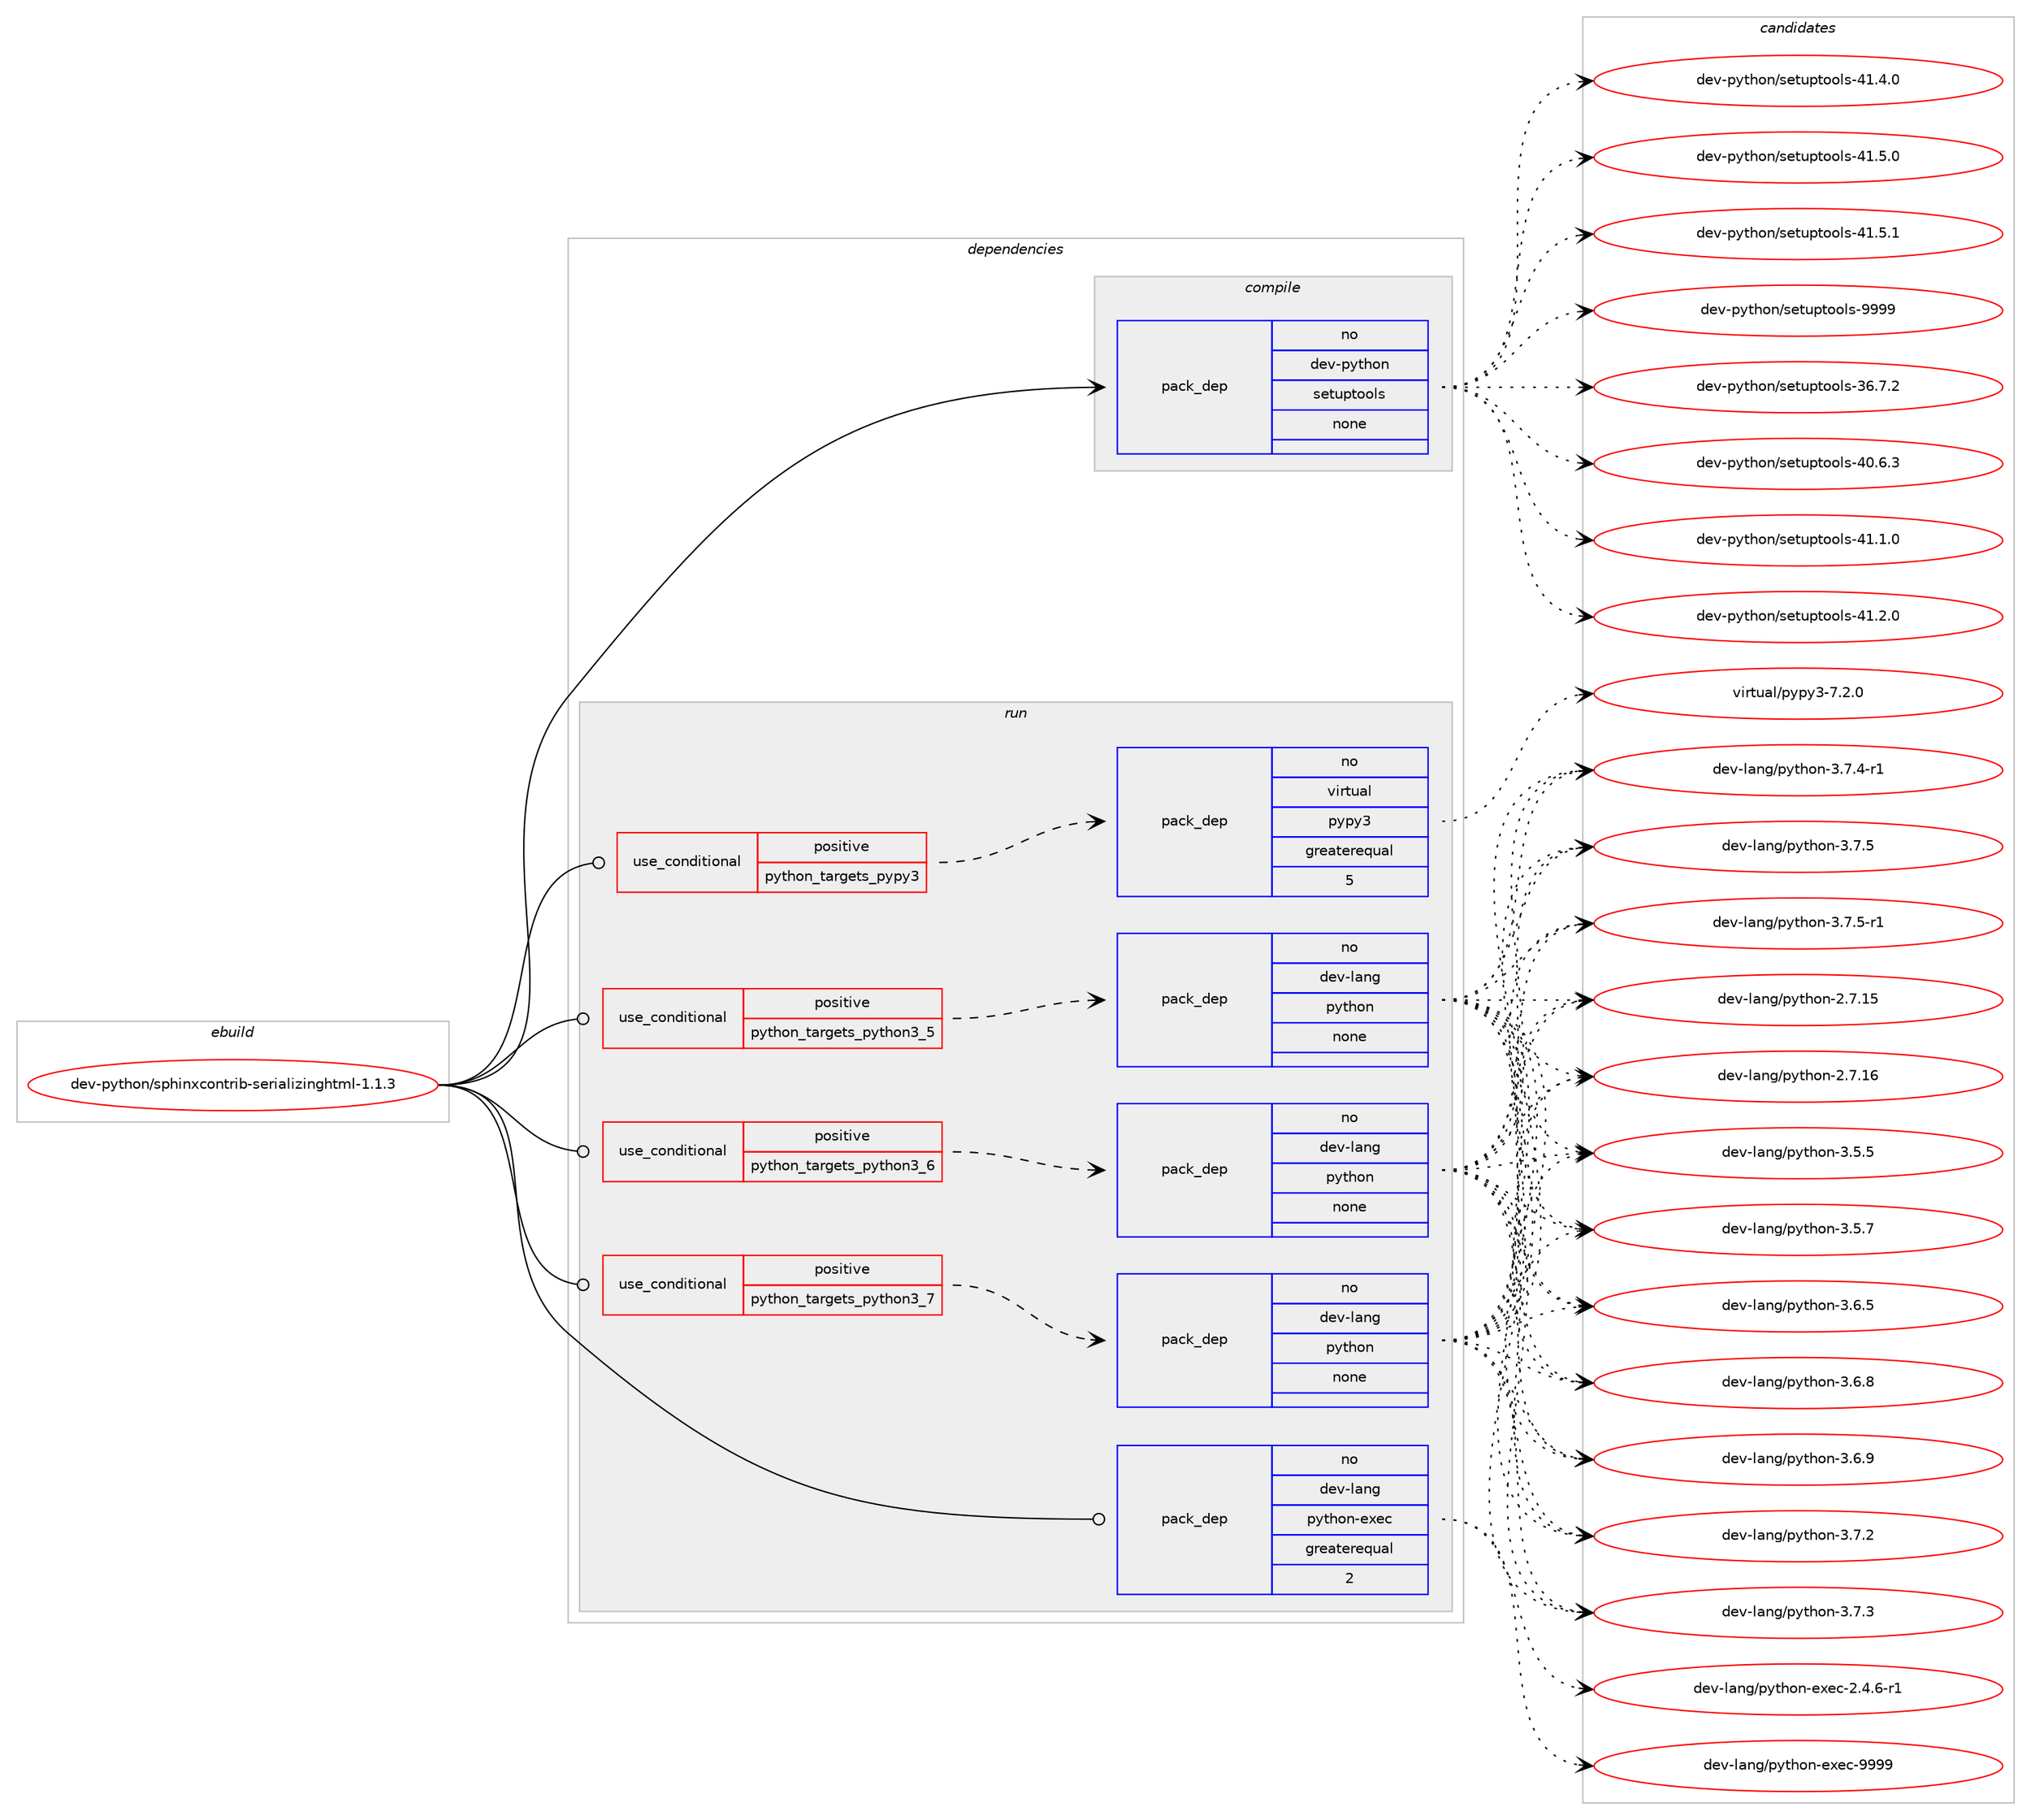 digraph prolog {

# *************
# Graph options
# *************

newrank=true;
concentrate=true;
compound=true;
graph [rankdir=LR,fontname=Helvetica,fontsize=10,ranksep=1.5];#, ranksep=2.5, nodesep=0.2];
edge  [arrowhead=vee];
node  [fontname=Helvetica,fontsize=10];

# **********
# The ebuild
# **********

subgraph cluster_leftcol {
color=gray;
rank=same;
label=<<i>ebuild</i>>;
id [label="dev-python/sphinxcontrib-serializinghtml-1.1.3", color=red, width=4, href="../dev-python/sphinxcontrib-serializinghtml-1.1.3.svg"];
}

# ****************
# The dependencies
# ****************

subgraph cluster_midcol {
color=gray;
label=<<i>dependencies</i>>;
subgraph cluster_compile {
fillcolor="#eeeeee";
style=filled;
label=<<i>compile</i>>;
subgraph pack476884 {
dependency638567 [label=<<TABLE BORDER="0" CELLBORDER="1" CELLSPACING="0" CELLPADDING="4" WIDTH="220"><TR><TD ROWSPAN="6" CELLPADDING="30">pack_dep</TD></TR><TR><TD WIDTH="110">no</TD></TR><TR><TD>dev-python</TD></TR><TR><TD>setuptools</TD></TR><TR><TD>none</TD></TR><TR><TD></TD></TR></TABLE>>, shape=none, color=blue];
}
id:e -> dependency638567:w [weight=20,style="solid",arrowhead="vee"];
}
subgraph cluster_compileandrun {
fillcolor="#eeeeee";
style=filled;
label=<<i>compile and run</i>>;
}
subgraph cluster_run {
fillcolor="#eeeeee";
style=filled;
label=<<i>run</i>>;
subgraph cond149802 {
dependency638568 [label=<<TABLE BORDER="0" CELLBORDER="1" CELLSPACING="0" CELLPADDING="4"><TR><TD ROWSPAN="3" CELLPADDING="10">use_conditional</TD></TR><TR><TD>positive</TD></TR><TR><TD>python_targets_pypy3</TD></TR></TABLE>>, shape=none, color=red];
subgraph pack476885 {
dependency638569 [label=<<TABLE BORDER="0" CELLBORDER="1" CELLSPACING="0" CELLPADDING="4" WIDTH="220"><TR><TD ROWSPAN="6" CELLPADDING="30">pack_dep</TD></TR><TR><TD WIDTH="110">no</TD></TR><TR><TD>virtual</TD></TR><TR><TD>pypy3</TD></TR><TR><TD>greaterequal</TD></TR><TR><TD>5</TD></TR></TABLE>>, shape=none, color=blue];
}
dependency638568:e -> dependency638569:w [weight=20,style="dashed",arrowhead="vee"];
}
id:e -> dependency638568:w [weight=20,style="solid",arrowhead="odot"];
subgraph cond149803 {
dependency638570 [label=<<TABLE BORDER="0" CELLBORDER="1" CELLSPACING="0" CELLPADDING="4"><TR><TD ROWSPAN="3" CELLPADDING="10">use_conditional</TD></TR><TR><TD>positive</TD></TR><TR><TD>python_targets_python3_5</TD></TR></TABLE>>, shape=none, color=red];
subgraph pack476886 {
dependency638571 [label=<<TABLE BORDER="0" CELLBORDER="1" CELLSPACING="0" CELLPADDING="4" WIDTH="220"><TR><TD ROWSPAN="6" CELLPADDING="30">pack_dep</TD></TR><TR><TD WIDTH="110">no</TD></TR><TR><TD>dev-lang</TD></TR><TR><TD>python</TD></TR><TR><TD>none</TD></TR><TR><TD></TD></TR></TABLE>>, shape=none, color=blue];
}
dependency638570:e -> dependency638571:w [weight=20,style="dashed",arrowhead="vee"];
}
id:e -> dependency638570:w [weight=20,style="solid",arrowhead="odot"];
subgraph cond149804 {
dependency638572 [label=<<TABLE BORDER="0" CELLBORDER="1" CELLSPACING="0" CELLPADDING="4"><TR><TD ROWSPAN="3" CELLPADDING="10">use_conditional</TD></TR><TR><TD>positive</TD></TR><TR><TD>python_targets_python3_6</TD></TR></TABLE>>, shape=none, color=red];
subgraph pack476887 {
dependency638573 [label=<<TABLE BORDER="0" CELLBORDER="1" CELLSPACING="0" CELLPADDING="4" WIDTH="220"><TR><TD ROWSPAN="6" CELLPADDING="30">pack_dep</TD></TR><TR><TD WIDTH="110">no</TD></TR><TR><TD>dev-lang</TD></TR><TR><TD>python</TD></TR><TR><TD>none</TD></TR><TR><TD></TD></TR></TABLE>>, shape=none, color=blue];
}
dependency638572:e -> dependency638573:w [weight=20,style="dashed",arrowhead="vee"];
}
id:e -> dependency638572:w [weight=20,style="solid",arrowhead="odot"];
subgraph cond149805 {
dependency638574 [label=<<TABLE BORDER="0" CELLBORDER="1" CELLSPACING="0" CELLPADDING="4"><TR><TD ROWSPAN="3" CELLPADDING="10">use_conditional</TD></TR><TR><TD>positive</TD></TR><TR><TD>python_targets_python3_7</TD></TR></TABLE>>, shape=none, color=red];
subgraph pack476888 {
dependency638575 [label=<<TABLE BORDER="0" CELLBORDER="1" CELLSPACING="0" CELLPADDING="4" WIDTH="220"><TR><TD ROWSPAN="6" CELLPADDING="30">pack_dep</TD></TR><TR><TD WIDTH="110">no</TD></TR><TR><TD>dev-lang</TD></TR><TR><TD>python</TD></TR><TR><TD>none</TD></TR><TR><TD></TD></TR></TABLE>>, shape=none, color=blue];
}
dependency638574:e -> dependency638575:w [weight=20,style="dashed",arrowhead="vee"];
}
id:e -> dependency638574:w [weight=20,style="solid",arrowhead="odot"];
subgraph pack476889 {
dependency638576 [label=<<TABLE BORDER="0" CELLBORDER="1" CELLSPACING="0" CELLPADDING="4" WIDTH="220"><TR><TD ROWSPAN="6" CELLPADDING="30">pack_dep</TD></TR><TR><TD WIDTH="110">no</TD></TR><TR><TD>dev-lang</TD></TR><TR><TD>python-exec</TD></TR><TR><TD>greaterequal</TD></TR><TR><TD>2</TD></TR></TABLE>>, shape=none, color=blue];
}
id:e -> dependency638576:w [weight=20,style="solid",arrowhead="odot"];
}
}

# **************
# The candidates
# **************

subgraph cluster_choices {
rank=same;
color=gray;
label=<<i>candidates</i>>;

subgraph choice476884 {
color=black;
nodesep=1;
choice100101118451121211161041111104711510111611711211611111110811545515446554650 [label="dev-python/setuptools-36.7.2", color=red, width=4,href="../dev-python/setuptools-36.7.2.svg"];
choice100101118451121211161041111104711510111611711211611111110811545524846544651 [label="dev-python/setuptools-40.6.3", color=red, width=4,href="../dev-python/setuptools-40.6.3.svg"];
choice100101118451121211161041111104711510111611711211611111110811545524946494648 [label="dev-python/setuptools-41.1.0", color=red, width=4,href="../dev-python/setuptools-41.1.0.svg"];
choice100101118451121211161041111104711510111611711211611111110811545524946504648 [label="dev-python/setuptools-41.2.0", color=red, width=4,href="../dev-python/setuptools-41.2.0.svg"];
choice100101118451121211161041111104711510111611711211611111110811545524946524648 [label="dev-python/setuptools-41.4.0", color=red, width=4,href="../dev-python/setuptools-41.4.0.svg"];
choice100101118451121211161041111104711510111611711211611111110811545524946534648 [label="dev-python/setuptools-41.5.0", color=red, width=4,href="../dev-python/setuptools-41.5.0.svg"];
choice100101118451121211161041111104711510111611711211611111110811545524946534649 [label="dev-python/setuptools-41.5.1", color=red, width=4,href="../dev-python/setuptools-41.5.1.svg"];
choice10010111845112121116104111110471151011161171121161111111081154557575757 [label="dev-python/setuptools-9999", color=red, width=4,href="../dev-python/setuptools-9999.svg"];
dependency638567:e -> choice100101118451121211161041111104711510111611711211611111110811545515446554650:w [style=dotted,weight="100"];
dependency638567:e -> choice100101118451121211161041111104711510111611711211611111110811545524846544651:w [style=dotted,weight="100"];
dependency638567:e -> choice100101118451121211161041111104711510111611711211611111110811545524946494648:w [style=dotted,weight="100"];
dependency638567:e -> choice100101118451121211161041111104711510111611711211611111110811545524946504648:w [style=dotted,weight="100"];
dependency638567:e -> choice100101118451121211161041111104711510111611711211611111110811545524946524648:w [style=dotted,weight="100"];
dependency638567:e -> choice100101118451121211161041111104711510111611711211611111110811545524946534648:w [style=dotted,weight="100"];
dependency638567:e -> choice100101118451121211161041111104711510111611711211611111110811545524946534649:w [style=dotted,weight="100"];
dependency638567:e -> choice10010111845112121116104111110471151011161171121161111111081154557575757:w [style=dotted,weight="100"];
}
subgraph choice476885 {
color=black;
nodesep=1;
choice118105114116117971084711212111212151455546504648 [label="virtual/pypy3-7.2.0", color=red, width=4,href="../virtual/pypy3-7.2.0.svg"];
dependency638569:e -> choice118105114116117971084711212111212151455546504648:w [style=dotted,weight="100"];
}
subgraph choice476886 {
color=black;
nodesep=1;
choice10010111845108971101034711212111610411111045504655464953 [label="dev-lang/python-2.7.15", color=red, width=4,href="../dev-lang/python-2.7.15.svg"];
choice10010111845108971101034711212111610411111045504655464954 [label="dev-lang/python-2.7.16", color=red, width=4,href="../dev-lang/python-2.7.16.svg"];
choice100101118451089711010347112121116104111110455146534653 [label="dev-lang/python-3.5.5", color=red, width=4,href="../dev-lang/python-3.5.5.svg"];
choice100101118451089711010347112121116104111110455146534655 [label="dev-lang/python-3.5.7", color=red, width=4,href="../dev-lang/python-3.5.7.svg"];
choice100101118451089711010347112121116104111110455146544653 [label="dev-lang/python-3.6.5", color=red, width=4,href="../dev-lang/python-3.6.5.svg"];
choice100101118451089711010347112121116104111110455146544656 [label="dev-lang/python-3.6.8", color=red, width=4,href="../dev-lang/python-3.6.8.svg"];
choice100101118451089711010347112121116104111110455146544657 [label="dev-lang/python-3.6.9", color=red, width=4,href="../dev-lang/python-3.6.9.svg"];
choice100101118451089711010347112121116104111110455146554650 [label="dev-lang/python-3.7.2", color=red, width=4,href="../dev-lang/python-3.7.2.svg"];
choice100101118451089711010347112121116104111110455146554651 [label="dev-lang/python-3.7.3", color=red, width=4,href="../dev-lang/python-3.7.3.svg"];
choice1001011184510897110103471121211161041111104551465546524511449 [label="dev-lang/python-3.7.4-r1", color=red, width=4,href="../dev-lang/python-3.7.4-r1.svg"];
choice100101118451089711010347112121116104111110455146554653 [label="dev-lang/python-3.7.5", color=red, width=4,href="../dev-lang/python-3.7.5.svg"];
choice1001011184510897110103471121211161041111104551465546534511449 [label="dev-lang/python-3.7.5-r1", color=red, width=4,href="../dev-lang/python-3.7.5-r1.svg"];
dependency638571:e -> choice10010111845108971101034711212111610411111045504655464953:w [style=dotted,weight="100"];
dependency638571:e -> choice10010111845108971101034711212111610411111045504655464954:w [style=dotted,weight="100"];
dependency638571:e -> choice100101118451089711010347112121116104111110455146534653:w [style=dotted,weight="100"];
dependency638571:e -> choice100101118451089711010347112121116104111110455146534655:w [style=dotted,weight="100"];
dependency638571:e -> choice100101118451089711010347112121116104111110455146544653:w [style=dotted,weight="100"];
dependency638571:e -> choice100101118451089711010347112121116104111110455146544656:w [style=dotted,weight="100"];
dependency638571:e -> choice100101118451089711010347112121116104111110455146544657:w [style=dotted,weight="100"];
dependency638571:e -> choice100101118451089711010347112121116104111110455146554650:w [style=dotted,weight="100"];
dependency638571:e -> choice100101118451089711010347112121116104111110455146554651:w [style=dotted,weight="100"];
dependency638571:e -> choice1001011184510897110103471121211161041111104551465546524511449:w [style=dotted,weight="100"];
dependency638571:e -> choice100101118451089711010347112121116104111110455146554653:w [style=dotted,weight="100"];
dependency638571:e -> choice1001011184510897110103471121211161041111104551465546534511449:w [style=dotted,weight="100"];
}
subgraph choice476887 {
color=black;
nodesep=1;
choice10010111845108971101034711212111610411111045504655464953 [label="dev-lang/python-2.7.15", color=red, width=4,href="../dev-lang/python-2.7.15.svg"];
choice10010111845108971101034711212111610411111045504655464954 [label="dev-lang/python-2.7.16", color=red, width=4,href="../dev-lang/python-2.7.16.svg"];
choice100101118451089711010347112121116104111110455146534653 [label="dev-lang/python-3.5.5", color=red, width=4,href="../dev-lang/python-3.5.5.svg"];
choice100101118451089711010347112121116104111110455146534655 [label="dev-lang/python-3.5.7", color=red, width=4,href="../dev-lang/python-3.5.7.svg"];
choice100101118451089711010347112121116104111110455146544653 [label="dev-lang/python-3.6.5", color=red, width=4,href="../dev-lang/python-3.6.5.svg"];
choice100101118451089711010347112121116104111110455146544656 [label="dev-lang/python-3.6.8", color=red, width=4,href="../dev-lang/python-3.6.8.svg"];
choice100101118451089711010347112121116104111110455146544657 [label="dev-lang/python-3.6.9", color=red, width=4,href="../dev-lang/python-3.6.9.svg"];
choice100101118451089711010347112121116104111110455146554650 [label="dev-lang/python-3.7.2", color=red, width=4,href="../dev-lang/python-3.7.2.svg"];
choice100101118451089711010347112121116104111110455146554651 [label="dev-lang/python-3.7.3", color=red, width=4,href="../dev-lang/python-3.7.3.svg"];
choice1001011184510897110103471121211161041111104551465546524511449 [label="dev-lang/python-3.7.4-r1", color=red, width=4,href="../dev-lang/python-3.7.4-r1.svg"];
choice100101118451089711010347112121116104111110455146554653 [label="dev-lang/python-3.7.5", color=red, width=4,href="../dev-lang/python-3.7.5.svg"];
choice1001011184510897110103471121211161041111104551465546534511449 [label="dev-lang/python-3.7.5-r1", color=red, width=4,href="../dev-lang/python-3.7.5-r1.svg"];
dependency638573:e -> choice10010111845108971101034711212111610411111045504655464953:w [style=dotted,weight="100"];
dependency638573:e -> choice10010111845108971101034711212111610411111045504655464954:w [style=dotted,weight="100"];
dependency638573:e -> choice100101118451089711010347112121116104111110455146534653:w [style=dotted,weight="100"];
dependency638573:e -> choice100101118451089711010347112121116104111110455146534655:w [style=dotted,weight="100"];
dependency638573:e -> choice100101118451089711010347112121116104111110455146544653:w [style=dotted,weight="100"];
dependency638573:e -> choice100101118451089711010347112121116104111110455146544656:w [style=dotted,weight="100"];
dependency638573:e -> choice100101118451089711010347112121116104111110455146544657:w [style=dotted,weight="100"];
dependency638573:e -> choice100101118451089711010347112121116104111110455146554650:w [style=dotted,weight="100"];
dependency638573:e -> choice100101118451089711010347112121116104111110455146554651:w [style=dotted,weight="100"];
dependency638573:e -> choice1001011184510897110103471121211161041111104551465546524511449:w [style=dotted,weight="100"];
dependency638573:e -> choice100101118451089711010347112121116104111110455146554653:w [style=dotted,weight="100"];
dependency638573:e -> choice1001011184510897110103471121211161041111104551465546534511449:w [style=dotted,weight="100"];
}
subgraph choice476888 {
color=black;
nodesep=1;
choice10010111845108971101034711212111610411111045504655464953 [label="dev-lang/python-2.7.15", color=red, width=4,href="../dev-lang/python-2.7.15.svg"];
choice10010111845108971101034711212111610411111045504655464954 [label="dev-lang/python-2.7.16", color=red, width=4,href="../dev-lang/python-2.7.16.svg"];
choice100101118451089711010347112121116104111110455146534653 [label="dev-lang/python-3.5.5", color=red, width=4,href="../dev-lang/python-3.5.5.svg"];
choice100101118451089711010347112121116104111110455146534655 [label="dev-lang/python-3.5.7", color=red, width=4,href="../dev-lang/python-3.5.7.svg"];
choice100101118451089711010347112121116104111110455146544653 [label="dev-lang/python-3.6.5", color=red, width=4,href="../dev-lang/python-3.6.5.svg"];
choice100101118451089711010347112121116104111110455146544656 [label="dev-lang/python-3.6.8", color=red, width=4,href="../dev-lang/python-3.6.8.svg"];
choice100101118451089711010347112121116104111110455146544657 [label="dev-lang/python-3.6.9", color=red, width=4,href="../dev-lang/python-3.6.9.svg"];
choice100101118451089711010347112121116104111110455146554650 [label="dev-lang/python-3.7.2", color=red, width=4,href="../dev-lang/python-3.7.2.svg"];
choice100101118451089711010347112121116104111110455146554651 [label="dev-lang/python-3.7.3", color=red, width=4,href="../dev-lang/python-3.7.3.svg"];
choice1001011184510897110103471121211161041111104551465546524511449 [label="dev-lang/python-3.7.4-r1", color=red, width=4,href="../dev-lang/python-3.7.4-r1.svg"];
choice100101118451089711010347112121116104111110455146554653 [label="dev-lang/python-3.7.5", color=red, width=4,href="../dev-lang/python-3.7.5.svg"];
choice1001011184510897110103471121211161041111104551465546534511449 [label="dev-lang/python-3.7.5-r1", color=red, width=4,href="../dev-lang/python-3.7.5-r1.svg"];
dependency638575:e -> choice10010111845108971101034711212111610411111045504655464953:w [style=dotted,weight="100"];
dependency638575:e -> choice10010111845108971101034711212111610411111045504655464954:w [style=dotted,weight="100"];
dependency638575:e -> choice100101118451089711010347112121116104111110455146534653:w [style=dotted,weight="100"];
dependency638575:e -> choice100101118451089711010347112121116104111110455146534655:w [style=dotted,weight="100"];
dependency638575:e -> choice100101118451089711010347112121116104111110455146544653:w [style=dotted,weight="100"];
dependency638575:e -> choice100101118451089711010347112121116104111110455146544656:w [style=dotted,weight="100"];
dependency638575:e -> choice100101118451089711010347112121116104111110455146544657:w [style=dotted,weight="100"];
dependency638575:e -> choice100101118451089711010347112121116104111110455146554650:w [style=dotted,weight="100"];
dependency638575:e -> choice100101118451089711010347112121116104111110455146554651:w [style=dotted,weight="100"];
dependency638575:e -> choice1001011184510897110103471121211161041111104551465546524511449:w [style=dotted,weight="100"];
dependency638575:e -> choice100101118451089711010347112121116104111110455146554653:w [style=dotted,weight="100"];
dependency638575:e -> choice1001011184510897110103471121211161041111104551465546534511449:w [style=dotted,weight="100"];
}
subgraph choice476889 {
color=black;
nodesep=1;
choice10010111845108971101034711212111610411111045101120101994550465246544511449 [label="dev-lang/python-exec-2.4.6-r1", color=red, width=4,href="../dev-lang/python-exec-2.4.6-r1.svg"];
choice10010111845108971101034711212111610411111045101120101994557575757 [label="dev-lang/python-exec-9999", color=red, width=4,href="../dev-lang/python-exec-9999.svg"];
dependency638576:e -> choice10010111845108971101034711212111610411111045101120101994550465246544511449:w [style=dotted,weight="100"];
dependency638576:e -> choice10010111845108971101034711212111610411111045101120101994557575757:w [style=dotted,weight="100"];
}
}

}
